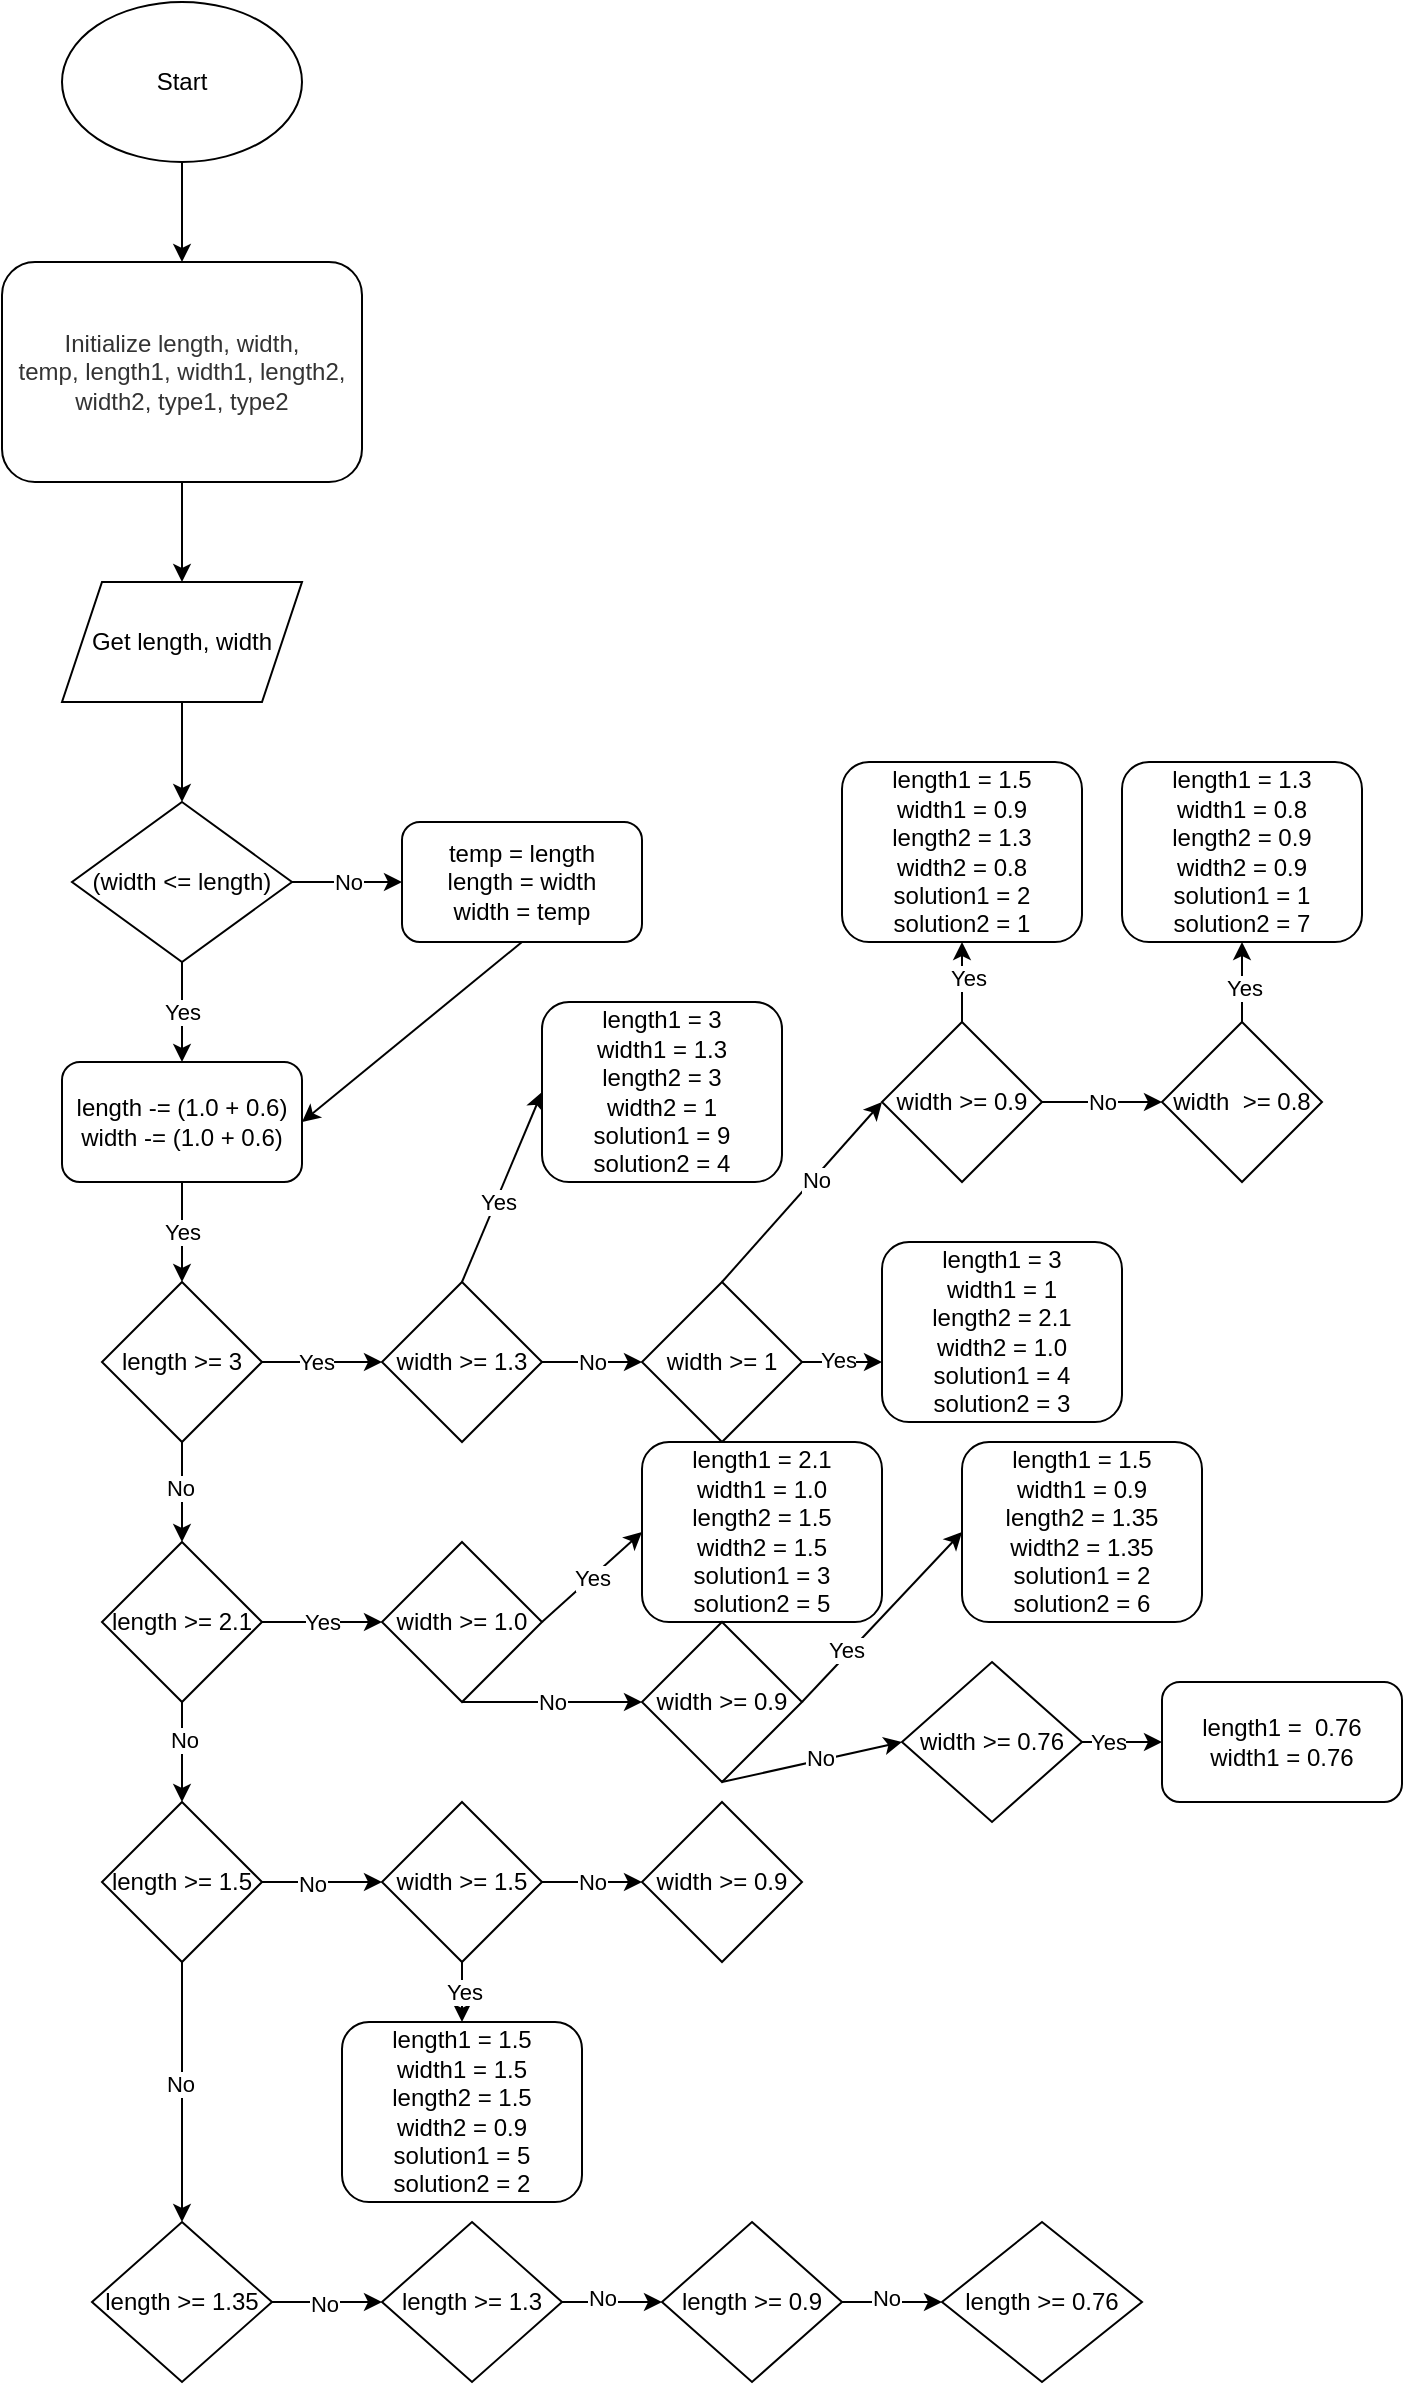<mxfile version="15.8.2" type="github">
  <diagram id="d-orxMP7u0uSfBueZLpv" name="Page-1">
    <mxGraphModel dx="652" dy="428" grid="1" gridSize="10" guides="1" tooltips="1" connect="1" arrows="1" fold="1" page="1" pageScale="1" pageWidth="1200" pageHeight="1920" math="0" shadow="0">
      <root>
        <mxCell id="0" />
        <mxCell id="1" parent="0" />
        <mxCell id="_EXevsXsaBAd4mSZJ1PT-3" value="" style="endArrow=classic;html=1;rounded=0;exitX=0.5;exitY=1;exitDx=0;exitDy=0;entryX=0.5;entryY=0;entryDx=0;entryDy=0;" edge="1" parent="1" target="_EXevsXsaBAd4mSZJ1PT-4">
          <mxGeometry width="50" height="50" relative="1" as="geometry">
            <mxPoint x="100.0" y="110" as="sourcePoint" />
            <mxPoint x="350" y="190" as="targetPoint" />
          </mxGeometry>
        </mxCell>
        <mxCell id="_EXevsXsaBAd4mSZJ1PT-4" value="&lt;span data-lucid-type=&quot;application/vnd.lucid.text&quot; data-lucid-content=&quot;{&amp;#34;t&amp;#34;:&amp;#34;Initialize length, width, temp, length1, width1, length2, width2, type1, type2&amp;#34;,&amp;#34;m&amp;#34;:[{&amp;#34;s&amp;#34;:0,&amp;#34;n&amp;#34;:&amp;#34;a&amp;#34;,&amp;#34;v&amp;#34;:&amp;#34;center&amp;#34;},{&amp;#34;s&amp;#34;:0,&amp;#34;n&amp;#34;:&amp;#34;f&amp;#34;,&amp;#34;v&amp;#34;:&amp;#34;Liberation Serif&amp;#34;,&amp;#34;e&amp;#34;:78},{&amp;#34;s&amp;#34;:0,&amp;#34;n&amp;#34;:&amp;#34;c&amp;#34;,&amp;#34;v&amp;#34;:&amp;#34;333333ff&amp;#34;,&amp;#34;e&amp;#34;:78}]}&quot;&gt;&lt;span style=&quot;text-align: center ; color: rgb(51 , 51 , 51)&quot;&gt;Initialize length, width,&lt;br&gt;temp, length1, width1, length2, width2, type1, type2&lt;/span&gt;&lt;/span&gt;" style="rounded=1;whiteSpace=wrap;html=1;" vertex="1" parent="1">
          <mxGeometry x="10" y="160" width="180" height="110" as="geometry" />
        </mxCell>
        <mxCell id="_EXevsXsaBAd4mSZJ1PT-5" value="Start" style="ellipse;whiteSpace=wrap;html=1;" vertex="1" parent="1">
          <mxGeometry x="40" y="30" width="120" height="80" as="geometry" />
        </mxCell>
        <mxCell id="_EXevsXsaBAd4mSZJ1PT-6" value="" style="endArrow=classic;html=1;rounded=0;" edge="1" parent="1">
          <mxGeometry width="50" height="50" relative="1" as="geometry">
            <mxPoint x="100" y="270" as="sourcePoint" />
            <mxPoint x="100" y="320" as="targetPoint" />
          </mxGeometry>
        </mxCell>
        <mxCell id="_EXevsXsaBAd4mSZJ1PT-7" value="Get length, width" style="shape=parallelogram;perimeter=parallelogramPerimeter;whiteSpace=wrap;html=1;fixedSize=1;" vertex="1" parent="1">
          <mxGeometry x="40" y="320" width="120" height="60" as="geometry" />
        </mxCell>
        <mxCell id="_EXevsXsaBAd4mSZJ1PT-8" value="" style="endArrow=classic;html=1;rounded=0;exitX=0.5;exitY=1;exitDx=0;exitDy=0;" edge="1" parent="1" source="_EXevsXsaBAd4mSZJ1PT-7">
          <mxGeometry width="50" height="50" relative="1" as="geometry">
            <mxPoint x="90" y="430" as="sourcePoint" />
            <mxPoint x="100" y="430" as="targetPoint" />
          </mxGeometry>
        </mxCell>
        <mxCell id="_EXevsXsaBAd4mSZJ1PT-9" value="(width &amp;lt;= length)" style="rhombus;whiteSpace=wrap;html=1;" vertex="1" parent="1">
          <mxGeometry x="45" y="430" width="110" height="80" as="geometry" />
        </mxCell>
        <mxCell id="_EXevsXsaBAd4mSZJ1PT-10" value="Yes" style="endArrow=classic;html=1;rounded=0;exitX=0.5;exitY=1;exitDx=0;exitDy=0;" edge="1" parent="1" source="_EXevsXsaBAd4mSZJ1PT-9">
          <mxGeometry width="50" height="50" relative="1" as="geometry">
            <mxPoint x="80" y="560" as="sourcePoint" />
            <mxPoint x="100" y="560" as="targetPoint" />
          </mxGeometry>
        </mxCell>
        <mxCell id="_EXevsXsaBAd4mSZJ1PT-11" value="No" style="endArrow=classic;html=1;rounded=0;exitX=1;exitY=0.5;exitDx=0;exitDy=0;" edge="1" parent="1" source="_EXevsXsaBAd4mSZJ1PT-9">
          <mxGeometry width="50" height="50" relative="1" as="geometry">
            <mxPoint x="160" y="490" as="sourcePoint" />
            <mxPoint x="210" y="470" as="targetPoint" />
          </mxGeometry>
        </mxCell>
        <mxCell id="_EXevsXsaBAd4mSZJ1PT-12" value="temp = length&lt;br&gt;length = width&lt;br&gt;width = temp" style="rounded=1;whiteSpace=wrap;html=1;" vertex="1" parent="1">
          <mxGeometry x="210" y="440" width="120" height="60" as="geometry" />
        </mxCell>
        <mxCell id="_EXevsXsaBAd4mSZJ1PT-13" value="length -= (1.0 + 0.6)&lt;br&gt;width -= (1.0 + 0.6)" style="rounded=1;whiteSpace=wrap;html=1;" vertex="1" parent="1">
          <mxGeometry x="40" y="560" width="120" height="60" as="geometry" />
        </mxCell>
        <mxCell id="_EXevsXsaBAd4mSZJ1PT-14" value="Yes" style="endArrow=classic;html=1;rounded=0;exitX=0.5;exitY=1;exitDx=0;exitDy=0;" edge="1" parent="1" source="_EXevsXsaBAd4mSZJ1PT-13">
          <mxGeometry width="50" height="50" relative="1" as="geometry">
            <mxPoint x="80" y="670" as="sourcePoint" />
            <mxPoint x="100" y="670" as="targetPoint" />
          </mxGeometry>
        </mxCell>
        <mxCell id="_EXevsXsaBAd4mSZJ1PT-15" value="" style="endArrow=classic;html=1;rounded=0;exitX=0.5;exitY=1;exitDx=0;exitDy=0;entryX=1;entryY=0.5;entryDx=0;entryDy=0;" edge="1" parent="1" source="_EXevsXsaBAd4mSZJ1PT-12" target="_EXevsXsaBAd4mSZJ1PT-13">
          <mxGeometry width="50" height="50" relative="1" as="geometry">
            <mxPoint x="250" y="550" as="sourcePoint" />
            <mxPoint x="300" y="500" as="targetPoint" />
          </mxGeometry>
        </mxCell>
        <mxCell id="_EXevsXsaBAd4mSZJ1PT-16" value="length &amp;gt;= 3" style="rhombus;whiteSpace=wrap;html=1;" vertex="1" parent="1">
          <mxGeometry x="60" y="670" width="80" height="80" as="geometry" />
        </mxCell>
        <mxCell id="_EXevsXsaBAd4mSZJ1PT-17" value="" style="endArrow=classic;html=1;rounded=0;exitX=1;exitY=0.5;exitDx=0;exitDy=0;" edge="1" parent="1" source="_EXevsXsaBAd4mSZJ1PT-16">
          <mxGeometry width="50" height="50" relative="1" as="geometry">
            <mxPoint x="160" y="730" as="sourcePoint" />
            <mxPoint x="200" y="710" as="targetPoint" />
          </mxGeometry>
        </mxCell>
        <mxCell id="_EXevsXsaBAd4mSZJ1PT-18" value="Yes" style="edgeLabel;html=1;align=center;verticalAlign=middle;resizable=0;points=[];" vertex="1" connectable="0" parent="_EXevsXsaBAd4mSZJ1PT-17">
          <mxGeometry x="-0.105" relative="1" as="geometry">
            <mxPoint as="offset" />
          </mxGeometry>
        </mxCell>
        <mxCell id="_EXevsXsaBAd4mSZJ1PT-19" value="width &amp;gt;= 1.3" style="rhombus;whiteSpace=wrap;html=1;" vertex="1" parent="1">
          <mxGeometry x="200" y="670" width="80" height="80" as="geometry" />
        </mxCell>
        <mxCell id="_EXevsXsaBAd4mSZJ1PT-20" value="No" style="endArrow=classic;html=1;rounded=0;exitX=1;exitY=0.5;exitDx=0;exitDy=0;" edge="1" parent="1" source="_EXevsXsaBAd4mSZJ1PT-19">
          <mxGeometry width="50" height="50" relative="1" as="geometry">
            <mxPoint x="280" y="730" as="sourcePoint" />
            <mxPoint x="330" y="710" as="targetPoint" />
          </mxGeometry>
        </mxCell>
        <mxCell id="_EXevsXsaBAd4mSZJ1PT-21" value="width &amp;gt;= 1" style="rhombus;whiteSpace=wrap;html=1;" vertex="1" parent="1">
          <mxGeometry x="330" y="670" width="80" height="80" as="geometry" />
        </mxCell>
        <mxCell id="_EXevsXsaBAd4mSZJ1PT-22" value="" style="endArrow=classic;html=1;rounded=0;exitX=0.5;exitY=1;exitDx=0;exitDy=0;" edge="1" parent="1" source="_EXevsXsaBAd4mSZJ1PT-16">
          <mxGeometry width="50" height="50" relative="1" as="geometry">
            <mxPoint x="70" y="800" as="sourcePoint" />
            <mxPoint x="100" y="800" as="targetPoint" />
          </mxGeometry>
        </mxCell>
        <mxCell id="_EXevsXsaBAd4mSZJ1PT-35" value="No" style="edgeLabel;html=1;align=center;verticalAlign=middle;resizable=0;points=[];" vertex="1" connectable="0" parent="_EXevsXsaBAd4mSZJ1PT-22">
          <mxGeometry x="-0.092" y="-1" relative="1" as="geometry">
            <mxPoint as="offset" />
          </mxGeometry>
        </mxCell>
        <mxCell id="_EXevsXsaBAd4mSZJ1PT-23" value="length &amp;gt;= 2.1" style="rhombus;whiteSpace=wrap;html=1;" vertex="1" parent="1">
          <mxGeometry x="60" y="800" width="80" height="80" as="geometry" />
        </mxCell>
        <mxCell id="_EXevsXsaBAd4mSZJ1PT-24" value="" style="endArrow=classic;html=1;rounded=0;exitX=0.5;exitY=1;exitDx=0;exitDy=0;" edge="1" parent="1" source="_EXevsXsaBAd4mSZJ1PT-23">
          <mxGeometry width="50" height="50" relative="1" as="geometry">
            <mxPoint x="70" y="930" as="sourcePoint" />
            <mxPoint x="100" y="930" as="targetPoint" />
          </mxGeometry>
        </mxCell>
        <mxCell id="_EXevsXsaBAd4mSZJ1PT-36" value="No" style="edgeLabel;html=1;align=center;verticalAlign=middle;resizable=0;points=[];" vertex="1" connectable="0" parent="_EXevsXsaBAd4mSZJ1PT-24">
          <mxGeometry x="-0.244" y="1" relative="1" as="geometry">
            <mxPoint as="offset" />
          </mxGeometry>
        </mxCell>
        <mxCell id="_EXevsXsaBAd4mSZJ1PT-25" value="length &amp;gt;= 1.5" style="rhombus;whiteSpace=wrap;html=1;" vertex="1" parent="1">
          <mxGeometry x="60" y="930" width="80" height="80" as="geometry" />
        </mxCell>
        <mxCell id="_EXevsXsaBAd4mSZJ1PT-26" value="" style="endArrow=classic;html=1;rounded=0;exitX=0.5;exitY=1;exitDx=0;exitDy=0;entryX=0.5;entryY=0;entryDx=0;entryDy=0;" edge="1" parent="1" source="_EXevsXsaBAd4mSZJ1PT-25" target="_EXevsXsaBAd4mSZJ1PT-27">
          <mxGeometry width="50" height="50" relative="1" as="geometry">
            <mxPoint x="70" y="1060" as="sourcePoint" />
            <mxPoint x="100" y="1050" as="targetPoint" />
          </mxGeometry>
        </mxCell>
        <mxCell id="_EXevsXsaBAd4mSZJ1PT-37" value="No" style="edgeLabel;html=1;align=center;verticalAlign=middle;resizable=0;points=[];" vertex="1" connectable="0" parent="_EXevsXsaBAd4mSZJ1PT-26">
          <mxGeometry x="-0.072" y="-1" relative="1" as="geometry">
            <mxPoint as="offset" />
          </mxGeometry>
        </mxCell>
        <mxCell id="_EXevsXsaBAd4mSZJ1PT-27" value="length &amp;gt;= 1.35" style="rhombus;whiteSpace=wrap;html=1;" vertex="1" parent="1">
          <mxGeometry x="55" y="1140" width="90" height="80" as="geometry" />
        </mxCell>
        <mxCell id="_EXevsXsaBAd4mSZJ1PT-28" value="" style="endArrow=classic;html=1;rounded=0;exitX=1;exitY=0.5;exitDx=0;exitDy=0;entryX=0;entryY=0.5;entryDx=0;entryDy=0;" edge="1" parent="1" source="_EXevsXsaBAd4mSZJ1PT-27" target="_EXevsXsaBAd4mSZJ1PT-29">
          <mxGeometry width="50" height="50" relative="1" as="geometry">
            <mxPoint x="150" y="1110" as="sourcePoint" />
            <mxPoint x="200" y="1090" as="targetPoint" />
          </mxGeometry>
        </mxCell>
        <mxCell id="_EXevsXsaBAd4mSZJ1PT-38" value="No" style="edgeLabel;html=1;align=center;verticalAlign=middle;resizable=0;points=[];" vertex="1" connectable="0" parent="_EXevsXsaBAd4mSZJ1PT-28">
          <mxGeometry x="-0.063" y="-1" relative="1" as="geometry">
            <mxPoint as="offset" />
          </mxGeometry>
        </mxCell>
        <mxCell id="_EXevsXsaBAd4mSZJ1PT-29" value="length &amp;gt;= 1.3" style="rhombus;whiteSpace=wrap;html=1;" vertex="1" parent="1">
          <mxGeometry x="200" y="1140" width="90" height="80" as="geometry" />
        </mxCell>
        <mxCell id="_EXevsXsaBAd4mSZJ1PT-31" value="" style="endArrow=classic;html=1;rounded=0;exitX=1;exitY=0.5;exitDx=0;exitDy=0;" edge="1" parent="1" source="_EXevsXsaBAd4mSZJ1PT-29" target="_EXevsXsaBAd4mSZJ1PT-32">
          <mxGeometry width="50" height="50" relative="1" as="geometry">
            <mxPoint x="290" y="1120" as="sourcePoint" />
            <mxPoint x="340" y="1090" as="targetPoint" />
          </mxGeometry>
        </mxCell>
        <mxCell id="_EXevsXsaBAd4mSZJ1PT-39" value="No" style="edgeLabel;html=1;align=center;verticalAlign=middle;resizable=0;points=[];" vertex="1" connectable="0" parent="_EXevsXsaBAd4mSZJ1PT-31">
          <mxGeometry x="-0.225" y="2" relative="1" as="geometry">
            <mxPoint as="offset" />
          </mxGeometry>
        </mxCell>
        <mxCell id="_EXevsXsaBAd4mSZJ1PT-32" value="length &amp;gt;= 0.9" style="rhombus;whiteSpace=wrap;html=1;" vertex="1" parent="1">
          <mxGeometry x="340" y="1140" width="90" height="80" as="geometry" />
        </mxCell>
        <mxCell id="_EXevsXsaBAd4mSZJ1PT-33" value="" style="endArrow=classic;html=1;rounded=0;exitX=1;exitY=0.5;exitDx=0;exitDy=0;" edge="1" parent="1" source="_EXevsXsaBAd4mSZJ1PT-32" target="_EXevsXsaBAd4mSZJ1PT-34">
          <mxGeometry width="50" height="50" relative="1" as="geometry">
            <mxPoint x="430" y="1110" as="sourcePoint" />
            <mxPoint x="480" y="1090" as="targetPoint" />
          </mxGeometry>
        </mxCell>
        <mxCell id="_EXevsXsaBAd4mSZJ1PT-40" value="No" style="edgeLabel;html=1;align=center;verticalAlign=middle;resizable=0;points=[];" vertex="1" connectable="0" parent="_EXevsXsaBAd4mSZJ1PT-33">
          <mxGeometry x="-0.115" y="2" relative="1" as="geometry">
            <mxPoint as="offset" />
          </mxGeometry>
        </mxCell>
        <mxCell id="_EXevsXsaBAd4mSZJ1PT-34" value="length &amp;gt;= 0.76" style="rhombus;whiteSpace=wrap;html=1;" vertex="1" parent="1">
          <mxGeometry x="480" y="1140" width="100" height="80" as="geometry" />
        </mxCell>
        <mxCell id="_EXevsXsaBAd4mSZJ1PT-41" value="" style="endArrow=classic;html=1;rounded=0;exitX=0.5;exitY=0;exitDx=0;exitDy=0;entryX=0;entryY=0.5;entryDx=0;entryDy=0;" edge="1" parent="1" source="_EXevsXsaBAd4mSZJ1PT-19" target="_EXevsXsaBAd4mSZJ1PT-42">
          <mxGeometry width="50" height="50" relative="1" as="geometry">
            <mxPoint x="210" y="670" as="sourcePoint" />
            <mxPoint x="240" y="640" as="targetPoint" />
          </mxGeometry>
        </mxCell>
        <mxCell id="_EXevsXsaBAd4mSZJ1PT-47" value="Yes" style="edgeLabel;html=1;align=center;verticalAlign=middle;resizable=0;points=[];" vertex="1" connectable="0" parent="_EXevsXsaBAd4mSZJ1PT-41">
          <mxGeometry x="-0.139" y="-1" relative="1" as="geometry">
            <mxPoint as="offset" />
          </mxGeometry>
        </mxCell>
        <mxCell id="_EXevsXsaBAd4mSZJ1PT-42" value="length1 = 3&lt;br&gt;width1 = 1.3&lt;br&gt;length2 = 3&lt;br&gt;width2 = 1&lt;br&gt;solution1 = 9&lt;br&gt;solution2 = 4" style="rounded=1;whiteSpace=wrap;html=1;" vertex="1" parent="1">
          <mxGeometry x="280" y="530" width="120" height="90" as="geometry" />
        </mxCell>
        <mxCell id="_EXevsXsaBAd4mSZJ1PT-44" value="" style="endArrow=classic;html=1;rounded=0;exitX=1;exitY=0.5;exitDx=0;exitDy=0;" edge="1" parent="1" source="_EXevsXsaBAd4mSZJ1PT-21">
          <mxGeometry width="50" height="50" relative="1" as="geometry">
            <mxPoint x="410" y="730" as="sourcePoint" />
            <mxPoint x="450" y="710" as="targetPoint" />
          </mxGeometry>
        </mxCell>
        <mxCell id="_EXevsXsaBAd4mSZJ1PT-48" value="Yes" style="edgeLabel;html=1;align=center;verticalAlign=middle;resizable=0;points=[];" vertex="1" connectable="0" parent="_EXevsXsaBAd4mSZJ1PT-44">
          <mxGeometry x="-0.1" y="1" relative="1" as="geometry">
            <mxPoint as="offset" />
          </mxGeometry>
        </mxCell>
        <mxCell id="_EXevsXsaBAd4mSZJ1PT-45" value="length1 = 3&lt;br&gt;width1 = 1&lt;br&gt;length2 = 2.1&lt;br&gt;width2 = 1.0&lt;br&gt;solution1 = 4&lt;br&gt;solution2 = 3" style="rounded=1;whiteSpace=wrap;html=1;" vertex="1" parent="1">
          <mxGeometry x="450" y="650" width="120" height="90" as="geometry" />
        </mxCell>
        <mxCell id="_EXevsXsaBAd4mSZJ1PT-46" value="Yes" style="endArrow=classic;html=1;rounded=0;exitX=1;exitY=0.5;exitDx=0;exitDy=0;" edge="1" parent="1" source="_EXevsXsaBAd4mSZJ1PT-23">
          <mxGeometry width="50" height="50" relative="1" as="geometry">
            <mxPoint x="340" y="850" as="sourcePoint" />
            <mxPoint x="200" y="840" as="targetPoint" />
          </mxGeometry>
        </mxCell>
        <mxCell id="_EXevsXsaBAd4mSZJ1PT-50" value="width &amp;gt;= 1.0" style="rhombus;whiteSpace=wrap;html=1;" vertex="1" parent="1">
          <mxGeometry x="200" y="800" width="80" height="80" as="geometry" />
        </mxCell>
        <mxCell id="_EXevsXsaBAd4mSZJ1PT-51" value="Yes" style="endArrow=classic;html=1;rounded=0;exitX=1;exitY=0.5;exitDx=0;exitDy=0;entryX=0;entryY=0.5;entryDx=0;entryDy=0;" edge="1" parent="1" source="_EXevsXsaBAd4mSZJ1PT-50" target="_EXevsXsaBAd4mSZJ1PT-52">
          <mxGeometry width="50" height="50" relative="1" as="geometry">
            <mxPoint x="280" y="860" as="sourcePoint" />
            <mxPoint x="330" y="840" as="targetPoint" />
          </mxGeometry>
        </mxCell>
        <mxCell id="_EXevsXsaBAd4mSZJ1PT-52" value="length1 = 2.1&lt;br&gt;width1 = 1.0&lt;br&gt;length2 = 1.5&lt;br&gt;width2 = 1.5&lt;br&gt;solution1 = 3&lt;br&gt;solution2 = 5" style="rounded=1;whiteSpace=wrap;html=1;" vertex="1" parent="1">
          <mxGeometry x="330" y="750" width="120" height="90" as="geometry" />
        </mxCell>
        <mxCell id="_EXevsXsaBAd4mSZJ1PT-54" value="No" style="endArrow=classic;html=1;rounded=0;exitX=0.5;exitY=1;exitDx=0;exitDy=0;" edge="1" parent="1" source="_EXevsXsaBAd4mSZJ1PT-50">
          <mxGeometry width="50" height="50" relative="1" as="geometry">
            <mxPoint x="280" y="870" as="sourcePoint" />
            <mxPoint x="330" y="880" as="targetPoint" />
          </mxGeometry>
        </mxCell>
        <mxCell id="_EXevsXsaBAd4mSZJ1PT-56" value="" style="endArrow=classic;html=1;rounded=0;exitX=1;exitY=0.5;exitDx=0;exitDy=0;entryX=0;entryY=0.5;entryDx=0;entryDy=0;" edge="1" parent="1" source="_EXevsXsaBAd4mSZJ1PT-25" target="_EXevsXsaBAd4mSZJ1PT-67">
          <mxGeometry width="50" height="50" relative="1" as="geometry">
            <mxPoint x="140" y="990" as="sourcePoint" />
            <mxPoint x="190" y="970" as="targetPoint" />
          </mxGeometry>
        </mxCell>
        <mxCell id="_EXevsXsaBAd4mSZJ1PT-72" value="No" style="edgeLabel;html=1;align=center;verticalAlign=middle;resizable=0;points=[];" vertex="1" connectable="0" parent="_EXevsXsaBAd4mSZJ1PT-56">
          <mxGeometry x="-0.182" y="-1" relative="1" as="geometry">
            <mxPoint as="offset" />
          </mxGeometry>
        </mxCell>
        <mxCell id="_EXevsXsaBAd4mSZJ1PT-57" value="width &amp;gt;= 0.9" style="rhombus;whiteSpace=wrap;html=1;" vertex="1" parent="1">
          <mxGeometry x="330" y="840" width="80" height="80" as="geometry" />
        </mxCell>
        <mxCell id="_EXevsXsaBAd4mSZJ1PT-58" value="" style="endArrow=classic;html=1;rounded=0;exitX=1;exitY=0.5;exitDx=0;exitDy=0;entryX=0;entryY=0.5;entryDx=0;entryDy=0;" edge="1" parent="1" source="_EXevsXsaBAd4mSZJ1PT-57" target="_EXevsXsaBAd4mSZJ1PT-59">
          <mxGeometry width="50" height="50" relative="1" as="geometry">
            <mxPoint x="410" y="910" as="sourcePoint" />
            <mxPoint x="460" y="840" as="targetPoint" />
          </mxGeometry>
        </mxCell>
        <mxCell id="_EXevsXsaBAd4mSZJ1PT-60" value="Yes" style="edgeLabel;html=1;align=center;verticalAlign=middle;resizable=0;points=[];" vertex="1" connectable="0" parent="_EXevsXsaBAd4mSZJ1PT-58">
          <mxGeometry x="-0.421" y="2" relative="1" as="geometry">
            <mxPoint as="offset" />
          </mxGeometry>
        </mxCell>
        <mxCell id="_EXevsXsaBAd4mSZJ1PT-59" value="length1 = 1.5&lt;br&gt;width1 = 0.9&lt;br&gt;length2 = 1.35&lt;br&gt;width2 = 1.35&lt;br&gt;solution1 = 2&lt;br&gt;solution2 = 6" style="rounded=1;whiteSpace=wrap;html=1;" vertex="1" parent="1">
          <mxGeometry x="490" y="750" width="120" height="90" as="geometry" />
        </mxCell>
        <mxCell id="_EXevsXsaBAd4mSZJ1PT-61" value="width &amp;gt;= 0.76" style="rhombus;whiteSpace=wrap;html=1;" vertex="1" parent="1">
          <mxGeometry x="460" y="860" width="90" height="80" as="geometry" />
        </mxCell>
        <mxCell id="_EXevsXsaBAd4mSZJ1PT-62" value="" style="endArrow=classic;html=1;rounded=0;exitX=0.5;exitY=1;exitDx=0;exitDy=0;entryX=0;entryY=0.5;entryDx=0;entryDy=0;" edge="1" parent="1" source="_EXevsXsaBAd4mSZJ1PT-57" target="_EXevsXsaBAd4mSZJ1PT-61">
          <mxGeometry width="50" height="50" relative="1" as="geometry">
            <mxPoint x="350" y="970" as="sourcePoint" />
            <mxPoint x="400" y="920" as="targetPoint" />
          </mxGeometry>
        </mxCell>
        <mxCell id="_EXevsXsaBAd4mSZJ1PT-63" value="No" style="edgeLabel;html=1;align=center;verticalAlign=middle;resizable=0;points=[];" vertex="1" connectable="0" parent="_EXevsXsaBAd4mSZJ1PT-62">
          <mxGeometry x="0.086" y="1" relative="1" as="geometry">
            <mxPoint as="offset" />
          </mxGeometry>
        </mxCell>
        <mxCell id="_EXevsXsaBAd4mSZJ1PT-64" value="" style="endArrow=classic;html=1;rounded=0;exitX=1;exitY=0.5;exitDx=0;exitDy=0;" edge="1" parent="1" source="_EXevsXsaBAd4mSZJ1PT-61">
          <mxGeometry width="50" height="50" relative="1" as="geometry">
            <mxPoint x="550" y="920" as="sourcePoint" />
            <mxPoint x="590" y="900" as="targetPoint" />
          </mxGeometry>
        </mxCell>
        <mxCell id="_EXevsXsaBAd4mSZJ1PT-66" value="Yes" style="edgeLabel;html=1;align=center;verticalAlign=middle;resizable=0;points=[];" vertex="1" connectable="0" parent="_EXevsXsaBAd4mSZJ1PT-64">
          <mxGeometry x="-0.386" relative="1" as="geometry">
            <mxPoint as="offset" />
          </mxGeometry>
        </mxCell>
        <mxCell id="_EXevsXsaBAd4mSZJ1PT-65" value="length1 = &amp;nbsp;0.76&lt;br&gt;width1 = 0.76" style="rounded=1;whiteSpace=wrap;html=1;" vertex="1" parent="1">
          <mxGeometry x="590" y="870" width="120" height="60" as="geometry" />
        </mxCell>
        <mxCell id="_EXevsXsaBAd4mSZJ1PT-67" value="width &amp;gt;= 1.5" style="rhombus;whiteSpace=wrap;html=1;" vertex="1" parent="1">
          <mxGeometry x="200" y="930" width="80" height="80" as="geometry" />
        </mxCell>
        <mxCell id="_EXevsXsaBAd4mSZJ1PT-68" value="No" style="endArrow=classic;html=1;rounded=0;exitX=1;exitY=0.5;exitDx=0;exitDy=0;entryX=0;entryY=0.5;entryDx=0;entryDy=0;" edge="1" parent="1" source="_EXevsXsaBAd4mSZJ1PT-67" target="_EXevsXsaBAd4mSZJ1PT-69">
          <mxGeometry width="50" height="50" relative="1" as="geometry">
            <mxPoint x="270" y="990" as="sourcePoint" />
            <mxPoint x="320" y="970" as="targetPoint" />
          </mxGeometry>
        </mxCell>
        <mxCell id="_EXevsXsaBAd4mSZJ1PT-69" value="width &amp;gt;= 0.9" style="rhombus;whiteSpace=wrap;html=1;" vertex="1" parent="1">
          <mxGeometry x="330" y="930" width="80" height="80" as="geometry" />
        </mxCell>
        <mxCell id="_EXevsXsaBAd4mSZJ1PT-73" value="length1 = 1.5&lt;br&gt;width1 = 1.5&lt;br&gt;length2 = 1.5&lt;br&gt;width2 = 0.9&lt;br&gt;solution1 = 5&lt;br&gt;solution2 = 2" style="rounded=1;whiteSpace=wrap;html=1;" vertex="1" parent="1">
          <mxGeometry x="180" y="1040" width="120" height="90" as="geometry" />
        </mxCell>
        <mxCell id="_EXevsXsaBAd4mSZJ1PT-74" value="" style="endArrow=classic;html=1;rounded=0;exitX=0.5;exitY=1;exitDx=0;exitDy=0;entryX=0.5;entryY=0;entryDx=0;entryDy=0;" edge="1" parent="1" source="_EXevsXsaBAd4mSZJ1PT-67" target="_EXevsXsaBAd4mSZJ1PT-73">
          <mxGeometry width="50" height="50" relative="1" as="geometry">
            <mxPoint x="220" y="1050" as="sourcePoint" />
            <mxPoint x="270" y="1000" as="targetPoint" />
          </mxGeometry>
        </mxCell>
        <mxCell id="_EXevsXsaBAd4mSZJ1PT-75" value="Yes" style="edgeLabel;html=1;align=center;verticalAlign=middle;resizable=0;points=[];" vertex="1" connectable="0" parent="_EXevsXsaBAd4mSZJ1PT-74">
          <mxGeometry x="0.007" y="1" relative="1" as="geometry">
            <mxPoint as="offset" />
          </mxGeometry>
        </mxCell>
        <mxCell id="_EXevsXsaBAd4mSZJ1PT-76" value="" style="endArrow=classic;html=1;rounded=0;entryX=0;entryY=0.5;entryDx=0;entryDy=0;" edge="1" parent="1" target="_EXevsXsaBAd4mSZJ1PT-79">
          <mxGeometry width="50" height="50" relative="1" as="geometry">
            <mxPoint x="370" y="670" as="sourcePoint" />
            <mxPoint x="450" y="590" as="targetPoint" />
          </mxGeometry>
        </mxCell>
        <mxCell id="_EXevsXsaBAd4mSZJ1PT-78" value="No" style="edgeLabel;html=1;align=center;verticalAlign=middle;resizable=0;points=[];" vertex="1" connectable="0" parent="_EXevsXsaBAd4mSZJ1PT-76">
          <mxGeometry x="0.148" y="-1" relative="1" as="geometry">
            <mxPoint as="offset" />
          </mxGeometry>
        </mxCell>
        <mxCell id="_EXevsXsaBAd4mSZJ1PT-79" value="width &amp;gt;= 0.9" style="rhombus;whiteSpace=wrap;html=1;" vertex="1" parent="1">
          <mxGeometry x="450" y="540" width="80" height="80" as="geometry" />
        </mxCell>
        <mxCell id="_EXevsXsaBAd4mSZJ1PT-80" value="No" style="endArrow=classic;html=1;rounded=0;exitX=1;exitY=0.5;exitDx=0;exitDy=0;" edge="1" parent="1" source="_EXevsXsaBAd4mSZJ1PT-79">
          <mxGeometry width="50" height="50" relative="1" as="geometry">
            <mxPoint x="530" y="600" as="sourcePoint" />
            <mxPoint x="590" y="580" as="targetPoint" />
          </mxGeometry>
        </mxCell>
        <mxCell id="_EXevsXsaBAd4mSZJ1PT-81" value="width &amp;nbsp;&amp;gt;= 0.8" style="rhombus;whiteSpace=wrap;html=1;" vertex="1" parent="1">
          <mxGeometry x="590" y="540" width="80" height="80" as="geometry" />
        </mxCell>
        <mxCell id="_EXevsXsaBAd4mSZJ1PT-82" value="" style="endArrow=classic;html=1;rounded=0;exitX=0.5;exitY=0;exitDx=0;exitDy=0;" edge="1" parent="1" source="_EXevsXsaBAd4mSZJ1PT-79">
          <mxGeometry width="50" height="50" relative="1" as="geometry">
            <mxPoint x="460" y="540" as="sourcePoint" />
            <mxPoint x="490" y="500" as="targetPoint" />
          </mxGeometry>
        </mxCell>
        <mxCell id="_EXevsXsaBAd4mSZJ1PT-86" value="Yes" style="edgeLabel;html=1;align=center;verticalAlign=middle;resizable=0;points=[];" vertex="1" connectable="0" parent="_EXevsXsaBAd4mSZJ1PT-82">
          <mxGeometry x="0.09" y="-3" relative="1" as="geometry">
            <mxPoint as="offset" />
          </mxGeometry>
        </mxCell>
        <mxCell id="_EXevsXsaBAd4mSZJ1PT-83" value="length1 = 1.5&lt;br&gt;width1 = 0.9&lt;br&gt;length2 = 1.3&lt;br&gt;width2 = 0.8&lt;br&gt;solution1 = 2&lt;br&gt;solution2 = 1" style="rounded=1;whiteSpace=wrap;html=1;" vertex="1" parent="1">
          <mxGeometry x="430" y="410" width="120" height="90" as="geometry" />
        </mxCell>
        <mxCell id="_EXevsXsaBAd4mSZJ1PT-84" value="" style="endArrow=classic;html=1;rounded=0;exitX=0.5;exitY=0;exitDx=0;exitDy=0;" edge="1" parent="1" source="_EXevsXsaBAd4mSZJ1PT-81">
          <mxGeometry width="50" height="50" relative="1" as="geometry">
            <mxPoint x="610" y="540" as="sourcePoint" />
            <mxPoint x="630" y="500" as="targetPoint" />
          </mxGeometry>
        </mxCell>
        <mxCell id="_EXevsXsaBAd4mSZJ1PT-87" value="Yes" style="edgeLabel;html=1;align=center;verticalAlign=middle;resizable=0;points=[];" vertex="1" connectable="0" parent="_EXevsXsaBAd4mSZJ1PT-84">
          <mxGeometry x="-0.152" y="-1" relative="1" as="geometry">
            <mxPoint as="offset" />
          </mxGeometry>
        </mxCell>
        <mxCell id="_EXevsXsaBAd4mSZJ1PT-85" value="length1 = 1.3&lt;br&gt;width1 = 0.8&lt;br&gt;length2 = 0.9&lt;br&gt;width2 = 0.9&lt;br&gt;solution1 = 1&lt;br&gt;solution2 = 7" style="rounded=1;whiteSpace=wrap;html=1;" vertex="1" parent="1">
          <mxGeometry x="570" y="410" width="120" height="90" as="geometry" />
        </mxCell>
      </root>
    </mxGraphModel>
  </diagram>
</mxfile>
